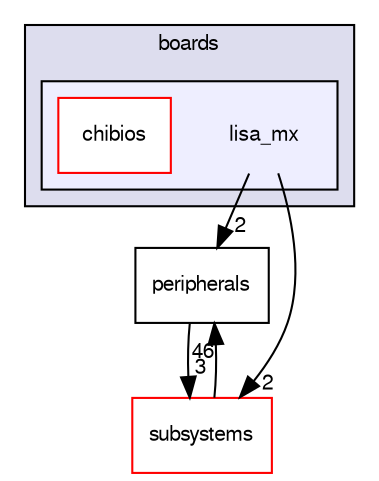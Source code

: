 digraph "sw/airborne/boards/lisa_mx" {
  compound=true
  node [ fontsize="10", fontname="FreeSans"];
  edge [ labelfontsize="10", labelfontname="FreeSans"];
  subgraph clusterdir_e030268cd18297cf6282390f76bfcf7f {
    graph [ bgcolor="#ddddee", pencolor="black", label="boards" fontname="FreeSans", fontsize="10", URL="dir_e030268cd18297cf6282390f76bfcf7f.html"]
  subgraph clusterdir_13f821e2f8bff88178f2fd4f9016e4b4 {
    graph [ bgcolor="#eeeeff", pencolor="black", label="" URL="dir_13f821e2f8bff88178f2fd4f9016e4b4.html"];
    dir_13f821e2f8bff88178f2fd4f9016e4b4 [shape=plaintext label="lisa_mx"];
    dir_62a8b3c4c119106cd0d98b4de509151c [shape=box label="chibios" color="red" fillcolor="white" style="filled" URL="dir_62a8b3c4c119106cd0d98b4de509151c.html"];
  }
  }
  dir_0a48ba2c0a76794adfddddc873522f67 [shape=box label="peripherals" URL="dir_0a48ba2c0a76794adfddddc873522f67.html"];
  dir_12d6ec7aac5a4a9b8cee17e35022d7c7 [shape=box label="subsystems" fillcolor="white" style="filled" color="red" URL="dir_12d6ec7aac5a4a9b8cee17e35022d7c7.html"];
  dir_13f821e2f8bff88178f2fd4f9016e4b4->dir_0a48ba2c0a76794adfddddc873522f67 [headlabel="2", labeldistance=1.5 headhref="dir_000062_000124.html"];
  dir_13f821e2f8bff88178f2fd4f9016e4b4->dir_12d6ec7aac5a4a9b8cee17e35022d7c7 [headlabel="2", labeldistance=1.5 headhref="dir_000062_000051.html"];
  dir_0a48ba2c0a76794adfddddc873522f67->dir_12d6ec7aac5a4a9b8cee17e35022d7c7 [headlabel="3", labeldistance=1.5 headhref="dir_000124_000051.html"];
  dir_12d6ec7aac5a4a9b8cee17e35022d7c7->dir_0a48ba2c0a76794adfddddc873522f67 [headlabel="46", labeldistance=1.5 headhref="dir_000051_000124.html"];
}

